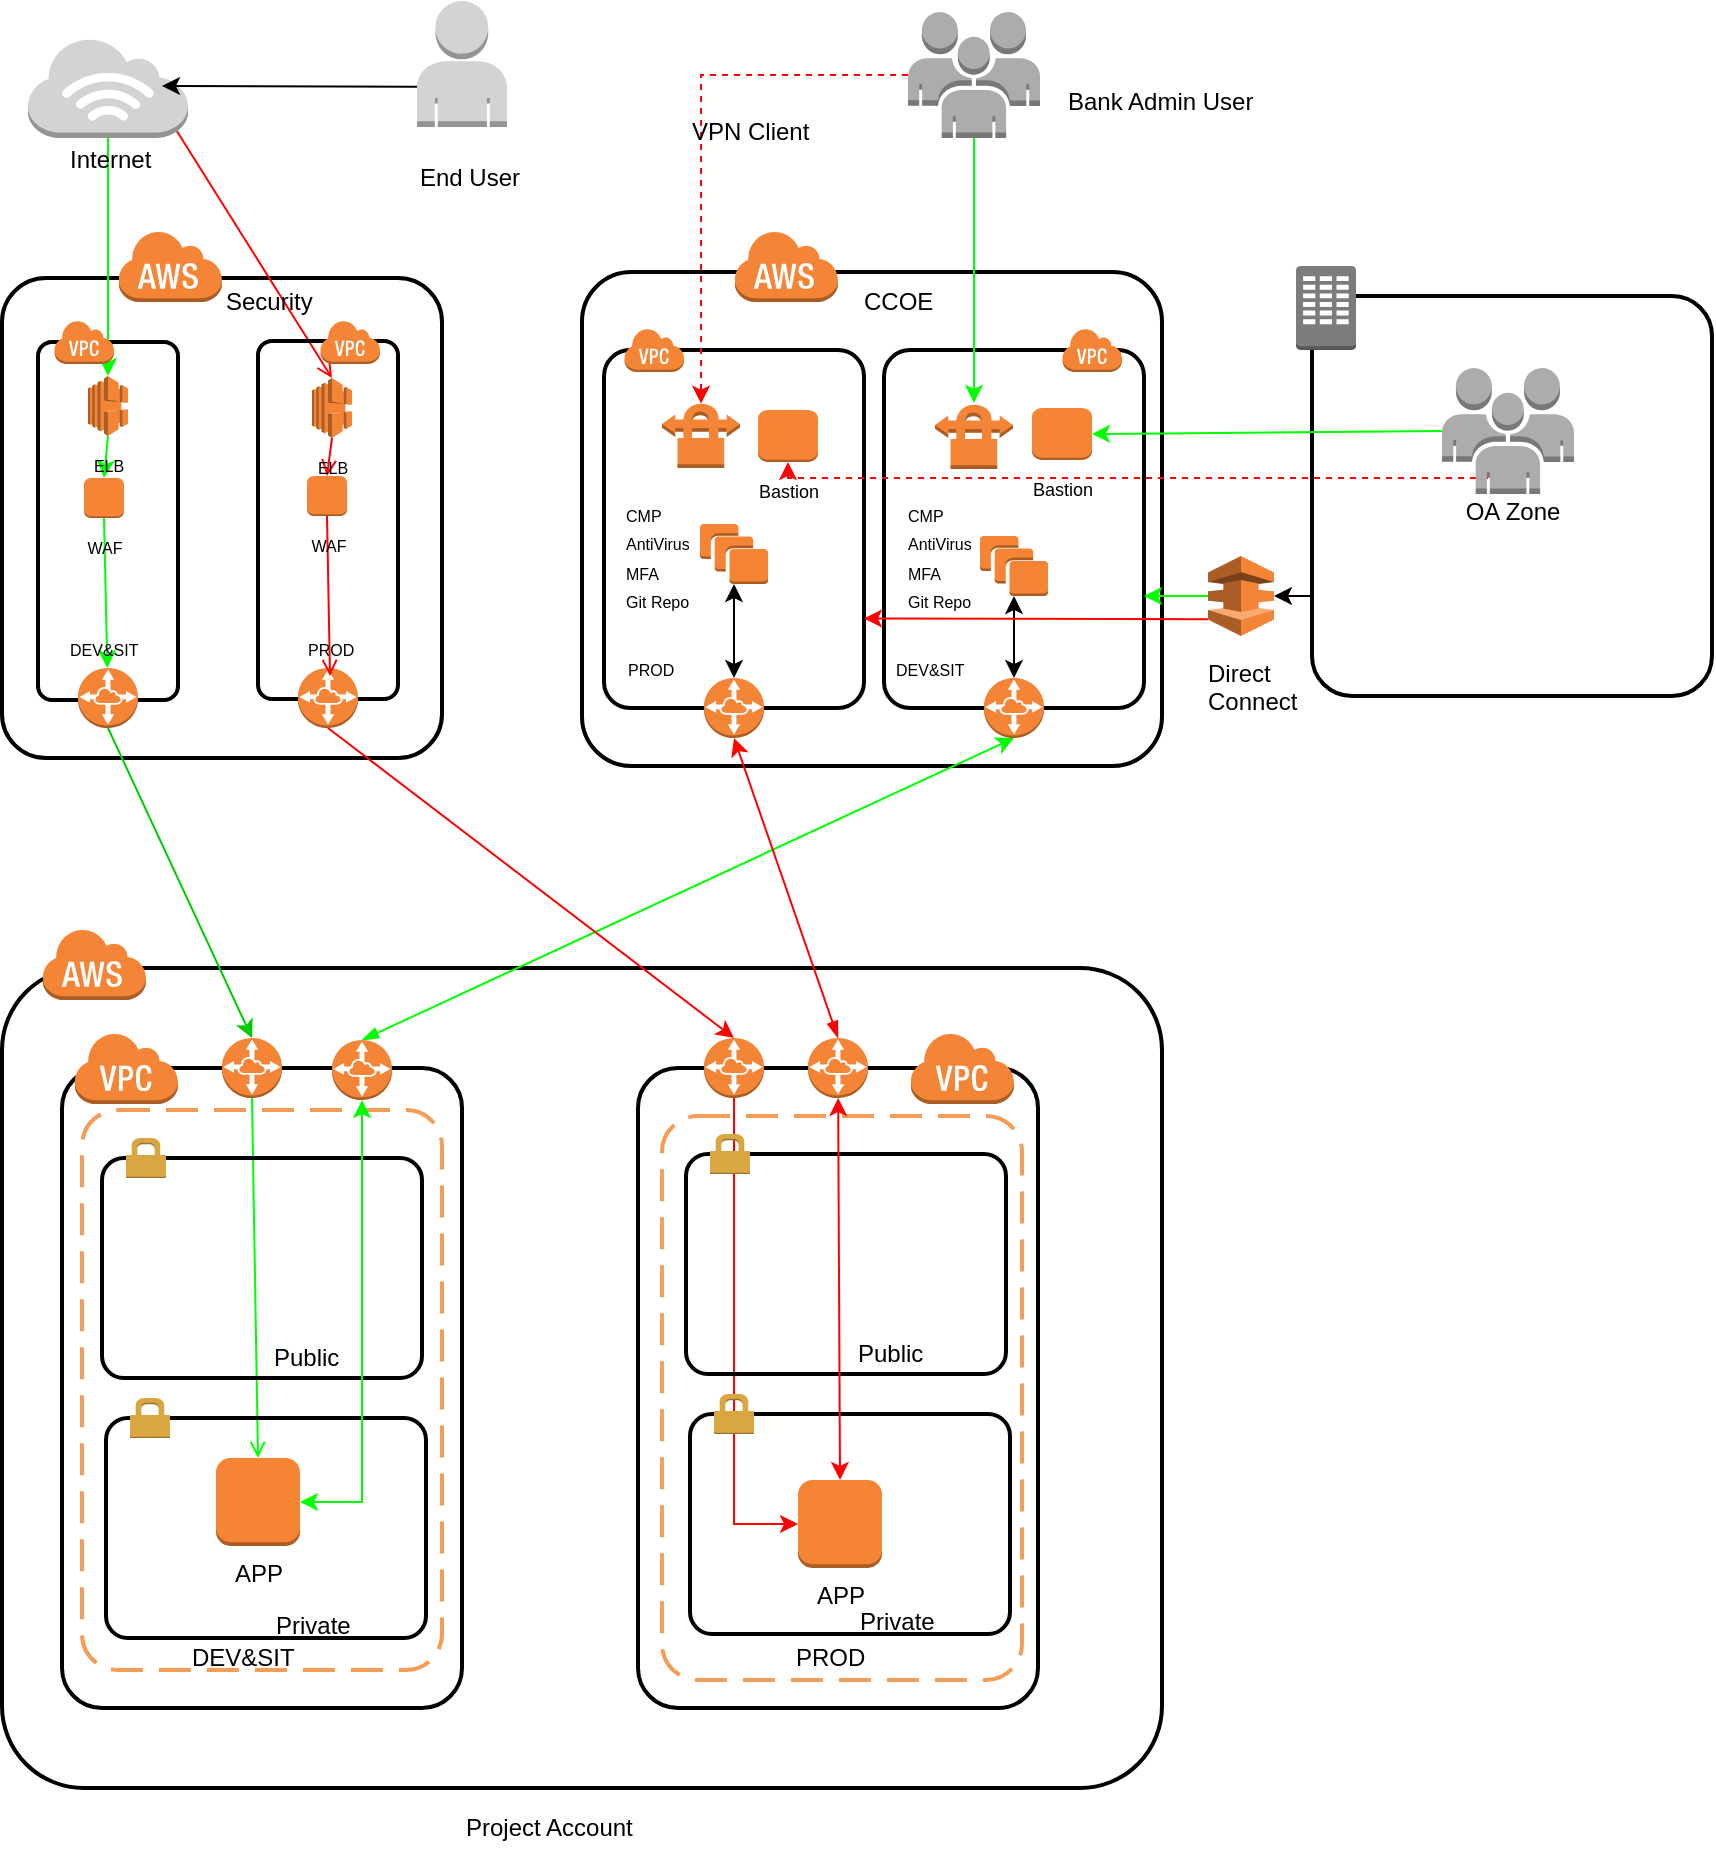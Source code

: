 <mxfile version="13.10.0" type="github" pages="4">
  <diagram id="ftaowhCeFTcehrwsAdfa" name="Page-1">
    <mxGraphModel dx="946" dy="549" grid="1" gridSize="10" guides="1" tooltips="1" connect="1" arrows="1" fold="1" page="1" pageScale="1" pageWidth="827" pageHeight="1169" math="0" shadow="0">
      <root>
        <mxCell id="0" />
        <mxCell id="1" parent="0" />
        <mxCell id="gJMy05dTnF1vbZhSVaDm-1" value="" style="rounded=1;arcSize=10;dashed=0;strokeColor=#000000;fillColor=none;gradientColor=none;strokeWidth=2;" vertex="1" parent="1">
          <mxGeometry x="20" y="160" width="220" height="240" as="geometry" />
        </mxCell>
        <mxCell id="gJMy05dTnF1vbZhSVaDm-2" value="" style="dashed=0;html=1;shape=mxgraph.aws3.cloud;fillColor=#F58536;gradientColor=none;dashed=0;" vertex="1" parent="1">
          <mxGeometry x="78" y="136" width="52" height="36" as="geometry" />
        </mxCell>
        <mxCell id="gJMy05dTnF1vbZhSVaDm-3" style="edgeStyle=none;rounded=0;html=1;exitX=0.5;exitY=1;exitDx=0;exitDy=0;exitPerimeter=0;entryX=0.5;entryY=0;entryDx=0;entryDy=0;entryPerimeter=0;startArrow=none;startFill=0;jettySize=auto;orthogonalLoop=1;strokeColor=#00FF00;" edge="1" parent="1" source="gJMy05dTnF1vbZhSVaDm-5" target="gJMy05dTnF1vbZhSVaDm-45">
          <mxGeometry relative="1" as="geometry" />
        </mxCell>
        <mxCell id="gJMy05dTnF1vbZhSVaDm-4" style="edgeStyle=none;rounded=0;html=1;exitX=0.93;exitY=0.93;exitDx=0;exitDy=0;exitPerimeter=0;entryX=0.5;entryY=0;entryDx=0;entryDy=0;entryPerimeter=0;startArrow=none;startFill=0;endArrow=open;endFill=0;jettySize=auto;orthogonalLoop=1;strokeColor=#FF0000;" edge="1" parent="1" source="gJMy05dTnF1vbZhSVaDm-5" target="gJMy05dTnF1vbZhSVaDm-49">
          <mxGeometry relative="1" as="geometry" />
        </mxCell>
        <mxCell id="gJMy05dTnF1vbZhSVaDm-5" value="" style="outlineConnect=0;dashed=0;verticalLabelPosition=bottom;verticalAlign=top;align=center;html=1;shape=mxgraph.aws3.internet_3;fillColor=#D2D3D3;gradientColor=none;" vertex="1" parent="1">
          <mxGeometry x="33" y="40" width="80" height="50" as="geometry" />
        </mxCell>
        <mxCell id="gJMy05dTnF1vbZhSVaDm-6" value="" style="rounded=1;arcSize=10;dashed=0;strokeColor=#000000;fillColor=none;gradientColor=none;strokeWidth=2;html=1;" vertex="1" parent="1">
          <mxGeometry x="310" y="157" width="290" height="247" as="geometry" />
        </mxCell>
        <mxCell id="gJMy05dTnF1vbZhSVaDm-7" value="" style="dashed=0;html=1;shape=mxgraph.aws3.cloud;fillColor=#F58536;gradientColor=none;dashed=0;" vertex="1" parent="1">
          <mxGeometry x="386" y="136" width="52" height="36" as="geometry" />
        </mxCell>
        <mxCell id="gJMy05dTnF1vbZhSVaDm-8" value="" style="rounded=1;arcSize=10;dashed=0;strokeColor=#000000;fillColor=none;gradientColor=none;strokeWidth=2;" vertex="1" parent="1">
          <mxGeometry x="20" y="505" width="580" height="410" as="geometry" />
        </mxCell>
        <mxCell id="gJMy05dTnF1vbZhSVaDm-9" value="" style="dashed=0;html=1;shape=mxgraph.aws3.cloud;fillColor=#F58536;gradientColor=none;dashed=0;" vertex="1" parent="1">
          <mxGeometry x="40" y="485" width="52" height="36" as="geometry" />
        </mxCell>
        <mxCell id="gJMy05dTnF1vbZhSVaDm-10" value="" style="rounded=1;arcSize=10;dashed=0;strokeColor=#000000;fillColor=none;gradientColor=none;strokeWidth=2;" vertex="1" parent="1">
          <mxGeometry x="38" y="192" width="70" height="179" as="geometry" />
        </mxCell>
        <mxCell id="gJMy05dTnF1vbZhSVaDm-11" value="" style="dashed=0;html=1;shape=mxgraph.aws3.virtual_private_cloud;fillColor=#F58536;gradientColor=none;dashed=0;" vertex="1" parent="1">
          <mxGeometry x="46" y="181" width="30" height="22" as="geometry" />
        </mxCell>
        <mxCell id="gJMy05dTnF1vbZhSVaDm-12" value="" style="rounded=1;arcSize=10;dashed=0;strokeColor=#000000;fillColor=none;gradientColor=none;strokeWidth=2;" vertex="1" parent="1">
          <mxGeometry x="50" y="555" width="200" height="320" as="geometry" />
        </mxCell>
        <mxCell id="gJMy05dTnF1vbZhSVaDm-13" value="" style="dashed=0;html=1;shape=mxgraph.aws3.virtual_private_cloud;fillColor=#F58536;gradientColor=none;dashed=0;" vertex="1" parent="1">
          <mxGeometry x="56" y="537" width="52" height="36" as="geometry" />
        </mxCell>
        <mxCell id="gJMy05dTnF1vbZhSVaDm-14" value="" style="rounded=1;arcSize=10;dashed=0;strokeColor=#000000;fillColor=none;gradientColor=none;strokeWidth=2;" vertex="1" parent="1">
          <mxGeometry x="338" y="555" width="200" height="320" as="geometry" />
        </mxCell>
        <mxCell id="gJMy05dTnF1vbZhSVaDm-15" value="" style="dashed=0;html=1;shape=mxgraph.aws3.virtual_private_cloud;fillColor=#F58536;gradientColor=none;dashed=0;" vertex="1" parent="1">
          <mxGeometry x="474" y="537" width="52" height="36" as="geometry" />
        </mxCell>
        <mxCell id="gJMy05dTnF1vbZhSVaDm-16" value="" style="rounded=1;arcSize=10;dashed=0;strokeColor=#000000;fillColor=none;gradientColor=none;strokeWidth=2;" vertex="1" parent="1">
          <mxGeometry x="321" y="196" width="130" height="179" as="geometry" />
        </mxCell>
        <mxCell id="gJMy05dTnF1vbZhSVaDm-17" value="" style="dashed=0;html=1;shape=mxgraph.aws3.virtual_private_cloud;fillColor=#F58536;gradientColor=none;dashed=0;" vertex="1" parent="1">
          <mxGeometry x="331" y="185" width="30" height="22" as="geometry" />
        </mxCell>
        <mxCell id="gJMy05dTnF1vbZhSVaDm-18" value="" style="rounded=1;arcSize=10;dashed=0;strokeColor=#000000;fillColor=none;gradientColor=none;strokeWidth=2;" vertex="1" parent="1">
          <mxGeometry x="461" y="196" width="130" height="179" as="geometry" />
        </mxCell>
        <mxCell id="gJMy05dTnF1vbZhSVaDm-19" value="" style="dashed=0;html=1;shape=mxgraph.aws3.virtual_private_cloud;fillColor=#F58536;gradientColor=none;dashed=0;" vertex="1" parent="1">
          <mxGeometry x="550" y="185" width="30" height="22" as="geometry" />
        </mxCell>
        <mxCell id="gJMy05dTnF1vbZhSVaDm-20" value="" style="rounded=1;arcSize=10;dashed=0;strokeColor=#000000;fillColor=none;gradientColor=none;strokeWidth=2;" vertex="1" parent="1">
          <mxGeometry x="148" y="191.5" width="70" height="179" as="geometry" />
        </mxCell>
        <mxCell id="gJMy05dTnF1vbZhSVaDm-21" value="" style="dashed=0;html=1;shape=mxgraph.aws3.virtual_private_cloud;fillColor=#F58536;gradientColor=none;dashed=0;" vertex="1" parent="1">
          <mxGeometry x="179" y="181" width="30" height="22" as="geometry" />
        </mxCell>
        <mxCell id="gJMy05dTnF1vbZhSVaDm-22" style="rounded=0;html=1;exitX=0.5;exitY=0;exitDx=0;exitDy=0;exitPerimeter=0;entryX=0.5;entryY=1;entryDx=0;entryDy=0;entryPerimeter=0;startArrow=classic;startFill=1;jettySize=auto;orthogonalLoop=1;strokeColor=#00CC00;endArrow=none;endFill=0;" edge="1" parent="1" source="gJMy05dTnF1vbZhSVaDm-24" target="gJMy05dTnF1vbZhSVaDm-37">
          <mxGeometry relative="1" as="geometry" />
        </mxCell>
        <mxCell id="gJMy05dTnF1vbZhSVaDm-23" style="edgeStyle=none;rounded=0;html=1;exitX=0.5;exitY=1;exitDx=0;exitDy=0;exitPerimeter=0;entryX=0.5;entryY=0;entryDx=0;entryDy=0;entryPerimeter=0;startArrow=none;startFill=0;endArrow=open;endFill=0;jettySize=auto;orthogonalLoop=1;strokeColor=#00FF00;" edge="1" parent="1" source="gJMy05dTnF1vbZhSVaDm-24" target="gJMy05dTnF1vbZhSVaDm-61">
          <mxGeometry relative="1" as="geometry" />
        </mxCell>
        <mxCell id="gJMy05dTnF1vbZhSVaDm-24" value="" style="outlineConnect=0;dashed=0;verticalLabelPosition=bottom;verticalAlign=top;align=center;html=1;shape=mxgraph.aws3.vpc_peering;fillColor=#F58536;gradientColor=none;" vertex="1" parent="1">
          <mxGeometry x="130" y="540" width="30" height="30" as="geometry" />
        </mxCell>
        <mxCell id="gJMy05dTnF1vbZhSVaDm-25" style="rounded=0;html=1;exitX=0.5;exitY=0;exitDx=0;exitDy=0;exitPerimeter=0;entryX=0.5;entryY=1;entryDx=0;entryDy=0;entryPerimeter=0;startArrow=blockThin;startFill=1;jettySize=auto;orthogonalLoop=1;strokeColor=#00FF00;" edge="1" parent="1" source="gJMy05dTnF1vbZhSVaDm-26" target="gJMy05dTnF1vbZhSVaDm-33">
          <mxGeometry relative="1" as="geometry" />
        </mxCell>
        <mxCell id="gJMy05dTnF1vbZhSVaDm-26" value="" style="outlineConnect=0;dashed=0;verticalLabelPosition=bottom;verticalAlign=top;align=center;html=1;shape=mxgraph.aws3.vpc_peering;fillColor=#F58536;gradientColor=none;" vertex="1" parent="1">
          <mxGeometry x="185" y="541" width="30" height="30" as="geometry" />
        </mxCell>
        <mxCell id="gJMy05dTnF1vbZhSVaDm-27" style="rounded=0;html=1;exitX=0.5;exitY=0;exitDx=0;exitDy=0;exitPerimeter=0;entryX=0.5;entryY=1;entryDx=0;entryDy=0;entryPerimeter=0;startArrow=classic;startFill=1;jettySize=auto;orthogonalLoop=1;strokeColor=#FF0000;endArrow=none;endFill=0;" edge="1" parent="1" source="gJMy05dTnF1vbZhSVaDm-29" target="gJMy05dTnF1vbZhSVaDm-36">
          <mxGeometry relative="1" as="geometry" />
        </mxCell>
        <mxCell id="gJMy05dTnF1vbZhSVaDm-28" style="edgeStyle=orthogonalEdgeStyle;rounded=0;html=1;exitX=0.5;exitY=1;exitDx=0;exitDy=0;exitPerimeter=0;startArrow=none;startFill=0;endArrow=classic;endFill=1;jettySize=auto;orthogonalLoop=1;strokeColor=#FF0000;entryX=0;entryY=0.5;entryDx=0;entryDy=0;entryPerimeter=0;" edge="1" parent="1" source="gJMy05dTnF1vbZhSVaDm-29" target="gJMy05dTnF1vbZhSVaDm-69">
          <mxGeometry relative="1" as="geometry" />
        </mxCell>
        <mxCell id="gJMy05dTnF1vbZhSVaDm-29" value="" style="outlineConnect=0;dashed=0;verticalLabelPosition=bottom;verticalAlign=top;align=center;html=1;shape=mxgraph.aws3.vpc_peering;fillColor=#F58536;gradientColor=none;" vertex="1" parent="1">
          <mxGeometry x="371" y="540" width="30" height="30" as="geometry" />
        </mxCell>
        <mxCell id="gJMy05dTnF1vbZhSVaDm-30" style="edgeStyle=none;rounded=0;html=1;exitX=0.5;exitY=0;exitDx=0;exitDy=0;exitPerimeter=0;entryX=0.5;entryY=1;entryDx=0;entryDy=0;entryPerimeter=0;startArrow=blockThin;startFill=1;jettySize=auto;orthogonalLoop=1;strokeColor=#FF0000;" edge="1" parent="1" source="gJMy05dTnF1vbZhSVaDm-31" target="gJMy05dTnF1vbZhSVaDm-35">
          <mxGeometry relative="1" as="geometry" />
        </mxCell>
        <mxCell id="gJMy05dTnF1vbZhSVaDm-31" value="" style="outlineConnect=0;dashed=0;verticalLabelPosition=bottom;verticalAlign=top;align=center;html=1;shape=mxgraph.aws3.vpc_peering;fillColor=#F58536;gradientColor=none;" vertex="1" parent="1">
          <mxGeometry x="423" y="540" width="30" height="30" as="geometry" />
        </mxCell>
        <mxCell id="gJMy05dTnF1vbZhSVaDm-32" style="edgeStyle=none;rounded=0;html=1;exitX=0.5;exitY=0;exitDx=0;exitDy=0;exitPerimeter=0;entryX=0.5;entryY=1;entryDx=0;entryDy=0;entryPerimeter=0;startArrow=classic;startFill=1;endArrow=classic;endFill=1;jettySize=auto;orthogonalLoop=1;strokeColor=#000000;" edge="1" parent="1" source="gJMy05dTnF1vbZhSVaDm-33" target="gJMy05dTnF1vbZhSVaDm-52">
          <mxGeometry relative="1" as="geometry" />
        </mxCell>
        <mxCell id="gJMy05dTnF1vbZhSVaDm-33" value="" style="outlineConnect=0;dashed=0;verticalLabelPosition=bottom;verticalAlign=top;align=center;html=1;shape=mxgraph.aws3.vpc_peering;fillColor=#F58536;gradientColor=none;" vertex="1" parent="1">
          <mxGeometry x="511" y="360" width="30" height="30" as="geometry" />
        </mxCell>
        <mxCell id="gJMy05dTnF1vbZhSVaDm-34" style="edgeStyle=none;rounded=0;html=1;exitX=0.5;exitY=0;exitDx=0;exitDy=0;exitPerimeter=0;entryX=0.5;entryY=1;entryDx=0;entryDy=0;entryPerimeter=0;startArrow=classic;startFill=1;endArrow=classic;endFill=1;jettySize=auto;orthogonalLoop=1;strokeColor=#000000;" edge="1" parent="1" source="gJMy05dTnF1vbZhSVaDm-35" target="gJMy05dTnF1vbZhSVaDm-53">
          <mxGeometry relative="1" as="geometry" />
        </mxCell>
        <mxCell id="gJMy05dTnF1vbZhSVaDm-35" value="" style="outlineConnect=0;dashed=0;verticalLabelPosition=bottom;verticalAlign=top;align=center;html=1;shape=mxgraph.aws3.vpc_peering;fillColor=#F58536;gradientColor=none;" vertex="1" parent="1">
          <mxGeometry x="371" y="360" width="30" height="30" as="geometry" />
        </mxCell>
        <mxCell id="gJMy05dTnF1vbZhSVaDm-36" value="" style="outlineConnect=0;dashed=0;verticalLabelPosition=bottom;verticalAlign=top;align=center;html=1;shape=mxgraph.aws3.vpc_peering;fillColor=#F58536;gradientColor=none;" vertex="1" parent="1">
          <mxGeometry x="168" y="355" width="30" height="30" as="geometry" />
        </mxCell>
        <mxCell id="gJMy05dTnF1vbZhSVaDm-37" value="" style="outlineConnect=0;dashed=0;verticalLabelPosition=bottom;verticalAlign=top;align=center;html=1;shape=mxgraph.aws3.vpc_peering;fillColor=#F58536;gradientColor=none;" vertex="1" parent="1">
          <mxGeometry x="58" y="355" width="30" height="30" as="geometry" />
        </mxCell>
        <mxCell id="gJMy05dTnF1vbZhSVaDm-38" value="CCOE" style="text;html=1;resizable=0;points=[];autosize=1;align=left;verticalAlign=top;spacingTop=-4;" vertex="1" parent="1">
          <mxGeometry x="449" y="162" width="50" height="20" as="geometry" />
        </mxCell>
        <mxCell id="gJMy05dTnF1vbZhSVaDm-39" value="Security&lt;br&gt;&lt;br&gt;" style="text;html=1;resizable=0;points=[];autosize=1;align=left;verticalAlign=top;spacingTop=-4;" vertex="1" parent="1">
          <mxGeometry x="130" y="162" width="60" height="30" as="geometry" />
        </mxCell>
        <mxCell id="gJMy05dTnF1vbZhSVaDm-40" value="DEV&amp;amp;SIT" style="text;html=1;resizable=0;points=[];autosize=1;align=left;verticalAlign=top;spacingTop=-4;" vertex="1" parent="1">
          <mxGeometry x="113" y="840" width="70" height="20" as="geometry" />
        </mxCell>
        <mxCell id="gJMy05dTnF1vbZhSVaDm-41" value="PROD&lt;br&gt;" style="text;html=1;resizable=0;points=[];autosize=1;align=left;verticalAlign=top;spacingTop=-4;" vertex="1" parent="1">
          <mxGeometry x="415" y="840" width="50" height="20" as="geometry" />
        </mxCell>
        <mxCell id="gJMy05dTnF1vbZhSVaDm-42" style="edgeStyle=none;rounded=0;html=1;exitX=0.5;exitY=1;exitDx=0;exitDy=0;exitPerimeter=0;startArrow=none;startFill=0;jettySize=auto;orthogonalLoop=1;strokeColor=#00FF00;" edge="1" parent="1" source="gJMy05dTnF1vbZhSVaDm-43" target="gJMy05dTnF1vbZhSVaDm-37">
          <mxGeometry relative="1" as="geometry" />
        </mxCell>
        <mxCell id="gJMy05dTnF1vbZhSVaDm-43" value="&lt;font style=&quot;font-size: 8px&quot;&gt;WAF&lt;/font&gt;" style="outlineConnect=0;dashed=0;verticalLabelPosition=bottom;verticalAlign=top;align=center;html=1;shape=mxgraph.aws3.instance;fillColor=#F58534;gradientColor=none;" vertex="1" parent="1">
          <mxGeometry x="61" y="260" width="20" height="20" as="geometry" />
        </mxCell>
        <mxCell id="gJMy05dTnF1vbZhSVaDm-44" style="edgeStyle=none;rounded=0;html=1;exitX=0.5;exitY=1;exitDx=0;exitDy=0;exitPerimeter=0;entryX=0.5;entryY=0;entryDx=0;entryDy=0;entryPerimeter=0;startArrow=none;startFill=0;jettySize=auto;orthogonalLoop=1;strokeColor=#00FF00;" edge="1" parent="1" source="gJMy05dTnF1vbZhSVaDm-45" target="gJMy05dTnF1vbZhSVaDm-43">
          <mxGeometry relative="1" as="geometry" />
        </mxCell>
        <mxCell id="gJMy05dTnF1vbZhSVaDm-45" value="&lt;font style=&quot;font-size: 8px&quot;&gt;ELB&lt;/font&gt;" style="outlineConnect=0;dashed=0;verticalLabelPosition=bottom;verticalAlign=top;align=center;html=1;shape=mxgraph.aws3.elastic_load_balancing;fillColor=#F58536;gradientColor=none;" vertex="1" parent="1">
          <mxGeometry x="63" y="209" width="20" height="30" as="geometry" />
        </mxCell>
        <mxCell id="gJMy05dTnF1vbZhSVaDm-46" style="edgeStyle=none;rounded=0;html=1;exitX=0.5;exitY=1;exitDx=0;exitDy=0;exitPerimeter=0;entryX=0.325;entryY=1.2;entryDx=0;entryDy=0;entryPerimeter=0;startArrow=none;startFill=0;endArrow=open;endFill=0;jettySize=auto;orthogonalLoop=1;strokeColor=#FF0000;" edge="1" parent="1" source="gJMy05dTnF1vbZhSVaDm-47" target="gJMy05dTnF1vbZhSVaDm-50">
          <mxGeometry relative="1" as="geometry" />
        </mxCell>
        <mxCell id="gJMy05dTnF1vbZhSVaDm-47" value="&lt;font style=&quot;font-size: 8px&quot;&gt;WAF&lt;/font&gt;" style="outlineConnect=0;dashed=0;verticalLabelPosition=bottom;verticalAlign=top;align=center;html=1;shape=mxgraph.aws3.instance;fillColor=#F58534;gradientColor=none;" vertex="1" parent="1">
          <mxGeometry x="172.5" y="259" width="20" height="20" as="geometry" />
        </mxCell>
        <mxCell id="gJMy05dTnF1vbZhSVaDm-48" style="edgeStyle=none;rounded=0;html=1;exitX=0.5;exitY=1;exitDx=0;exitDy=0;exitPerimeter=0;entryX=0.5;entryY=0;entryDx=0;entryDy=0;entryPerimeter=0;startArrow=none;startFill=0;endArrow=open;endFill=0;jettySize=auto;orthogonalLoop=1;strokeColor=#FF0000;" edge="1" parent="1" source="gJMy05dTnF1vbZhSVaDm-49" target="gJMy05dTnF1vbZhSVaDm-47">
          <mxGeometry relative="1" as="geometry" />
        </mxCell>
        <mxCell id="gJMy05dTnF1vbZhSVaDm-49" value="&lt;font style=&quot;font-size: 8px&quot;&gt;ELB&lt;/font&gt;" style="outlineConnect=0;dashed=0;verticalLabelPosition=bottom;verticalAlign=top;align=center;html=1;shape=mxgraph.aws3.elastic_load_balancing;fillColor=#F58536;gradientColor=none;" vertex="1" parent="1">
          <mxGeometry x="175" y="210" width="20" height="30" as="geometry" />
        </mxCell>
        <mxCell id="gJMy05dTnF1vbZhSVaDm-50" value="&lt;font style=&quot;font-size: 8px&quot;&gt;PROD&lt;/font&gt;&lt;br&gt;" style="text;html=1;resizable=0;points=[];autosize=1;align=left;verticalAlign=top;spacingTop=-4;" vertex="1" parent="1">
          <mxGeometry x="171" y="335" width="40" height="20" as="geometry" />
        </mxCell>
        <mxCell id="gJMy05dTnF1vbZhSVaDm-51" value="&lt;font style=&quot;font-size: 8px&quot;&gt;DEV&amp;amp;SIT&lt;/font&gt;" style="text;html=1;resizable=0;points=[];autosize=1;align=left;verticalAlign=top;spacingTop=-4;" vertex="1" parent="1">
          <mxGeometry x="52" y="335" width="50" height="20" as="geometry" />
        </mxCell>
        <mxCell id="gJMy05dTnF1vbZhSVaDm-52" value="" style="outlineConnect=0;dashed=0;verticalLabelPosition=bottom;verticalAlign=top;align=center;html=1;shape=mxgraph.aws3.instances;fillColor=#F58534;gradientColor=none;" vertex="1" parent="1">
          <mxGeometry x="509" y="289" width="34" height="30" as="geometry" />
        </mxCell>
        <mxCell id="gJMy05dTnF1vbZhSVaDm-53" value="" style="outlineConnect=0;dashed=0;verticalLabelPosition=bottom;verticalAlign=top;align=center;html=1;shape=mxgraph.aws3.instances;fillColor=#F58534;gradientColor=none;" vertex="1" parent="1">
          <mxGeometry x="369" y="283" width="34" height="30" as="geometry" />
        </mxCell>
        <mxCell id="gJMy05dTnF1vbZhSVaDm-54" value="" style="rounded=1;arcSize=10;dashed=1;strokeColor=#F59D56;fillColor=none;gradientColor=none;dashPattern=8 4;strokeWidth=2;html=1;" vertex="1" parent="1">
          <mxGeometry x="60" y="576" width="180" height="280" as="geometry" />
        </mxCell>
        <mxCell id="gJMy05dTnF1vbZhSVaDm-55" value="" style="rounded=1;arcSize=10;dashed=1;strokeColor=#F59D56;fillColor=none;gradientColor=none;dashPattern=8 4;strokeWidth=2;html=1;" vertex="1" parent="1">
          <mxGeometry x="350" y="579" width="180" height="282" as="geometry" />
        </mxCell>
        <mxCell id="gJMy05dTnF1vbZhSVaDm-56" value="" style="rounded=1;arcSize=10;dashed=0;strokeColor=#000000;fillColor=none;gradientColor=none;strokeWidth=2;html=1;" vertex="1" parent="1">
          <mxGeometry x="70" y="600" width="160" height="110" as="geometry" />
        </mxCell>
        <mxCell id="gJMy05dTnF1vbZhSVaDm-57" value="" style="dashed=0;html=1;shape=mxgraph.aws3.permissions;fillColor=#D9A741;gradientColor=none;dashed=0;" vertex="1" parent="1">
          <mxGeometry x="82" y="590" width="20" height="20" as="geometry" />
        </mxCell>
        <mxCell id="gJMy05dTnF1vbZhSVaDm-58" value="" style="rounded=1;arcSize=10;dashed=0;strokeColor=#000000;fillColor=none;gradientColor=none;strokeWidth=2;html=1;" vertex="1" parent="1">
          <mxGeometry x="72" y="730" width="160" height="110" as="geometry" />
        </mxCell>
        <mxCell id="gJMy05dTnF1vbZhSVaDm-59" value="" style="dashed=0;html=1;shape=mxgraph.aws3.permissions;fillColor=#D9A741;gradientColor=none;dashed=0;" vertex="1" parent="1">
          <mxGeometry x="84" y="720" width="20" height="20" as="geometry" />
        </mxCell>
        <mxCell id="gJMy05dTnF1vbZhSVaDm-60" style="edgeStyle=orthogonalEdgeStyle;rounded=0;html=1;exitX=1;exitY=0.5;exitDx=0;exitDy=0;exitPerimeter=0;entryX=0.5;entryY=1;entryDx=0;entryDy=0;entryPerimeter=0;startArrow=classic;startFill=1;endArrow=classic;endFill=1;jettySize=auto;orthogonalLoop=1;strokeColor=#00FF00;" edge="1" parent="1" source="gJMy05dTnF1vbZhSVaDm-61" target="gJMy05dTnF1vbZhSVaDm-26">
          <mxGeometry relative="1" as="geometry" />
        </mxCell>
        <mxCell id="gJMy05dTnF1vbZhSVaDm-61" value="APP&lt;br&gt;" style="outlineConnect=0;dashed=0;verticalLabelPosition=bottom;verticalAlign=top;align=center;html=1;shape=mxgraph.aws3.instance;fillColor=#F58534;gradientColor=none;" vertex="1" parent="1">
          <mxGeometry x="127" y="750" width="42" height="44" as="geometry" />
        </mxCell>
        <mxCell id="gJMy05dTnF1vbZhSVaDm-62" value="Public&lt;br&gt;" style="text;html=1;resizable=0;points=[];autosize=1;align=left;verticalAlign=top;spacingTop=-4;" vertex="1" parent="1">
          <mxGeometry x="154" y="690" width="50" height="20" as="geometry" />
        </mxCell>
        <mxCell id="gJMy05dTnF1vbZhSVaDm-63" value="Private&lt;br&gt;" style="text;html=1;resizable=0;points=[];autosize=1;align=left;verticalAlign=top;spacingTop=-4;" vertex="1" parent="1">
          <mxGeometry x="155" y="824" width="50" height="20" as="geometry" />
        </mxCell>
        <mxCell id="gJMy05dTnF1vbZhSVaDm-64" value="" style="rounded=1;arcSize=10;dashed=0;strokeColor=#000000;fillColor=none;gradientColor=none;strokeWidth=2;html=1;" vertex="1" parent="1">
          <mxGeometry x="362" y="598" width="160" height="110" as="geometry" />
        </mxCell>
        <mxCell id="gJMy05dTnF1vbZhSVaDm-65" value="" style="dashed=0;html=1;shape=mxgraph.aws3.permissions;fillColor=#D9A741;gradientColor=none;dashed=0;" vertex="1" parent="1">
          <mxGeometry x="374" y="588" width="20" height="20" as="geometry" />
        </mxCell>
        <mxCell id="gJMy05dTnF1vbZhSVaDm-66" value="" style="rounded=1;arcSize=10;dashed=0;strokeColor=#000000;fillColor=none;gradientColor=none;strokeWidth=2;html=1;" vertex="1" parent="1">
          <mxGeometry x="364" y="728" width="160" height="110" as="geometry" />
        </mxCell>
        <mxCell id="gJMy05dTnF1vbZhSVaDm-67" value="" style="dashed=0;html=1;shape=mxgraph.aws3.permissions;fillColor=#D9A741;gradientColor=none;dashed=0;" vertex="1" parent="1">
          <mxGeometry x="376" y="718" width="20" height="20" as="geometry" />
        </mxCell>
        <mxCell id="gJMy05dTnF1vbZhSVaDm-68" style="rounded=0;html=1;exitX=0.5;exitY=0;exitDx=0;exitDy=0;exitPerimeter=0;startArrow=classic;startFill=1;endArrow=classic;endFill=1;jettySize=auto;orthogonalLoop=1;strokeColor=#FF0000;" edge="1" parent="1" source="gJMy05dTnF1vbZhSVaDm-69" target="gJMy05dTnF1vbZhSVaDm-31">
          <mxGeometry relative="1" as="geometry" />
        </mxCell>
        <mxCell id="gJMy05dTnF1vbZhSVaDm-69" value="APP&lt;br&gt;" style="outlineConnect=0;dashed=0;verticalLabelPosition=bottom;verticalAlign=top;align=center;html=1;shape=mxgraph.aws3.instance;fillColor=#F58534;gradientColor=none;" vertex="1" parent="1">
          <mxGeometry x="418" y="761" width="42" height="44" as="geometry" />
        </mxCell>
        <mxCell id="gJMy05dTnF1vbZhSVaDm-70" value="Public&lt;br&gt;" style="text;html=1;resizable=0;points=[];autosize=1;align=left;verticalAlign=top;spacingTop=-4;" vertex="1" parent="1">
          <mxGeometry x="446" y="688" width="50" height="20" as="geometry" />
        </mxCell>
        <mxCell id="gJMy05dTnF1vbZhSVaDm-71" value="Private&lt;br&gt;" style="text;html=1;resizable=0;points=[];autosize=1;align=left;verticalAlign=top;spacingTop=-4;" vertex="1" parent="1">
          <mxGeometry x="447" y="822" width="50" height="20" as="geometry" />
        </mxCell>
        <mxCell id="gJMy05dTnF1vbZhSVaDm-72" value="&lt;font style=&quot;font-size: 9px&quot;&gt;Bastion&lt;/font&gt;&lt;br&gt;" style="outlineConnect=0;dashed=0;verticalLabelPosition=bottom;verticalAlign=top;align=center;html=1;shape=mxgraph.aws3.instance;fillColor=#F58534;gradientColor=none;" vertex="1" parent="1">
          <mxGeometry x="535" y="225" width="30" height="26" as="geometry" />
        </mxCell>
        <mxCell id="gJMy05dTnF1vbZhSVaDm-73" value="&lt;font style=&quot;font-size: 8px&quot;&gt;DEV&amp;amp;SIT&lt;/font&gt;" style="text;html=1;resizable=0;points=[];autosize=1;align=left;verticalAlign=top;spacingTop=-4;" vertex="1" parent="1">
          <mxGeometry x="465" y="345" width="50" height="20" as="geometry" />
        </mxCell>
        <mxCell id="gJMy05dTnF1vbZhSVaDm-74" value="&lt;font style=&quot;font-size: 8px&quot;&gt;PROD&lt;/font&gt;&lt;br&gt;" style="text;html=1;resizable=0;points=[];autosize=1;align=left;verticalAlign=top;spacingTop=-4;" vertex="1" parent="1">
          <mxGeometry x="331" y="345" width="40" height="20" as="geometry" />
        </mxCell>
        <mxCell id="gJMy05dTnF1vbZhSVaDm-75" value="&lt;font style=&quot;font-size: 9px&quot;&gt;Bastion&lt;/font&gt;&lt;br&gt;" style="outlineConnect=0;dashed=0;verticalLabelPosition=bottom;verticalAlign=top;align=center;html=1;shape=mxgraph.aws3.instance;fillColor=#F58534;gradientColor=none;" vertex="1" parent="1">
          <mxGeometry x="398" y="226" width="30" height="26" as="geometry" />
        </mxCell>
        <mxCell id="gJMy05dTnF1vbZhSVaDm-76" value="Internet&lt;br&gt;&lt;br&gt;" style="text;html=1;resizable=0;points=[];autosize=1;align=left;verticalAlign=top;spacingTop=-4;" vertex="1" parent="1">
          <mxGeometry x="52" y="91" width="60" height="30" as="geometry" />
        </mxCell>
        <mxCell id="gJMy05dTnF1vbZhSVaDm-77" style="rounded=0;html=1;exitX=0;exitY=0.75;exitDx=0;exitDy=0;entryX=1;entryY=0.5;entryDx=0;entryDy=0;entryPerimeter=0;startArrow=none;startFill=0;endArrow=classic;endFill=1;jettySize=auto;orthogonalLoop=1;strokeColor=#000000;" edge="1" parent="1" source="gJMy05dTnF1vbZhSVaDm-78" target="gJMy05dTnF1vbZhSVaDm-96">
          <mxGeometry relative="1" as="geometry" />
        </mxCell>
        <mxCell id="gJMy05dTnF1vbZhSVaDm-78" value="&lt;br&gt;OA Zone" style="rounded=1;arcSize=10;dashed=0;strokeColor=#000000;fillColor=none;gradientColor=none;strokeWidth=2;html=1;" vertex="1" parent="1">
          <mxGeometry x="675" y="169" width="200" height="200" as="geometry" />
        </mxCell>
        <mxCell id="gJMy05dTnF1vbZhSVaDm-79" value="" style="dashed=0;html=1;shape=mxgraph.aws3.corporate_data_center;fillColor=#7D7C7C;gradientColor=none;dashed=0;" vertex="1" parent="1">
          <mxGeometry x="667" y="154" width="30" height="42" as="geometry" />
        </mxCell>
        <mxCell id="gJMy05dTnF1vbZhSVaDm-80" style="edgeStyle=none;rounded=0;html=1;exitX=0;exitY=0.5;exitDx=0;exitDy=0;exitPerimeter=0;entryX=1;entryY=0.5;entryDx=0;entryDy=0;entryPerimeter=0;startArrow=none;startFill=0;endArrow=classic;endFill=1;jettySize=auto;orthogonalLoop=1;strokeColor=#00FF00;" edge="1" parent="1" source="gJMy05dTnF1vbZhSVaDm-82" target="gJMy05dTnF1vbZhSVaDm-72">
          <mxGeometry relative="1" as="geometry" />
        </mxCell>
        <mxCell id="gJMy05dTnF1vbZhSVaDm-81" style="edgeStyle=elbowEdgeStyle;rounded=0;html=1;exitX=0.5;exitY=1;exitDx=0;exitDy=0;exitPerimeter=0;startArrow=none;startFill=0;endArrow=classic;endFill=1;jettySize=auto;orthogonalLoop=1;strokeColor=#FF0000;elbow=vertical;dashed=1;" edge="1" parent="1" source="gJMy05dTnF1vbZhSVaDm-82" target="gJMy05dTnF1vbZhSVaDm-75">
          <mxGeometry relative="1" as="geometry" />
        </mxCell>
        <mxCell id="gJMy05dTnF1vbZhSVaDm-82" value="" style="outlineConnect=0;dashed=0;verticalLabelPosition=bottom;verticalAlign=top;align=center;html=1;shape=mxgraph.aws3.users;fillColor=#ACACAC;gradientColor=none;" vertex="1" parent="1">
          <mxGeometry x="740" y="205" width="66" height="63" as="geometry" />
        </mxCell>
        <mxCell id="gJMy05dTnF1vbZhSVaDm-83" style="edgeStyle=orthogonalEdgeStyle;rounded=0;html=1;exitX=0;exitY=0.5;exitDx=0;exitDy=0;exitPerimeter=0;entryX=0.5;entryY=0.025;entryDx=0;entryDy=0;entryPerimeter=0;startArrow=none;startFill=0;endArrow=classic;endFill=1;jettySize=auto;orthogonalLoop=1;strokeColor=#FF0000;dashed=1;" edge="1" parent="1" source="gJMy05dTnF1vbZhSVaDm-85" target="gJMy05dTnF1vbZhSVaDm-87">
          <mxGeometry relative="1" as="geometry">
            <mxPoint x="346" y="237" as="targetPoint" />
          </mxGeometry>
        </mxCell>
        <mxCell id="gJMy05dTnF1vbZhSVaDm-84" style="edgeStyle=elbowEdgeStyle;rounded=0;elbow=vertical;html=1;exitX=0.5;exitY=1;exitDx=0;exitDy=0;exitPerimeter=0;startArrow=none;startFill=0;endArrow=classic;endFill=1;jettySize=auto;orthogonalLoop=1;strokeColor=#00FF00;" edge="1" parent="1" source="gJMy05dTnF1vbZhSVaDm-85" target="gJMy05dTnF1vbZhSVaDm-88">
          <mxGeometry relative="1" as="geometry" />
        </mxCell>
        <mxCell id="gJMy05dTnF1vbZhSVaDm-85" value="" style="outlineConnect=0;dashed=0;verticalLabelPosition=bottom;verticalAlign=top;align=center;html=1;shape=mxgraph.aws3.users;fillColor=#ACACAC;gradientColor=none;" vertex="1" parent="1">
          <mxGeometry x="473" y="27" width="66" height="63" as="geometry" />
        </mxCell>
        <mxCell id="gJMy05dTnF1vbZhSVaDm-86" value="VPN Client&lt;br&gt;&lt;br&gt;" style="text;html=1;resizable=0;points=[];autosize=1;align=left;verticalAlign=top;spacingTop=-4;" vertex="1" parent="1">
          <mxGeometry x="363" y="77" width="70" height="30" as="geometry" />
        </mxCell>
        <mxCell id="gJMy05dTnF1vbZhSVaDm-87" value="" style="outlineConnect=0;dashed=0;verticalLabelPosition=bottom;verticalAlign=top;align=center;html=1;shape=mxgraph.aws3.vpn_connection;fillColor=#F58536;gradientColor=none;" vertex="1" parent="1">
          <mxGeometry x="350" y="222" width="39" height="33" as="geometry" />
        </mxCell>
        <mxCell id="gJMy05dTnF1vbZhSVaDm-88" value="" style="outlineConnect=0;dashed=0;verticalLabelPosition=bottom;verticalAlign=top;align=center;html=1;shape=mxgraph.aws3.vpn_connection;fillColor=#F58536;gradientColor=none;" vertex="1" parent="1">
          <mxGeometry x="486.5" y="222.5" width="39" height="33" as="geometry" />
        </mxCell>
        <mxCell id="gJMy05dTnF1vbZhSVaDm-89" value="Bank Admin User" style="text;html=1;resizable=0;points=[];autosize=1;align=left;verticalAlign=top;spacingTop=-4;" vertex="1" parent="1">
          <mxGeometry x="551" y="62" width="110" height="20" as="geometry" />
        </mxCell>
        <mxCell id="gJMy05dTnF1vbZhSVaDm-91" style="edgeStyle=elbowEdgeStyle;rounded=0;elbow=vertical;html=1;exitX=0;exitY=0.68;exitDx=0;exitDy=0;exitPerimeter=0;startArrow=none;startFill=0;endArrow=classic;endFill=1;jettySize=auto;orthogonalLoop=1;strokeColor=#000000;" edge="1" parent="1" source="gJMy05dTnF1vbZhSVaDm-92">
          <mxGeometry relative="1" as="geometry">
            <mxPoint x="100" y="64" as="targetPoint" />
          </mxGeometry>
        </mxCell>
        <mxCell id="gJMy05dTnF1vbZhSVaDm-92" value="" style="outlineConnect=0;dashed=0;verticalLabelPosition=bottom;verticalAlign=top;align=center;html=1;shape=mxgraph.aws3.user;fillColor=#D2D3D3;gradientColor=none;" vertex="1" parent="1">
          <mxGeometry x="227.5" y="21.5" width="45" height="63" as="geometry" />
        </mxCell>
        <mxCell id="gJMy05dTnF1vbZhSVaDm-93" value="End User&lt;br&gt;&lt;br&gt;" style="text;html=1;resizable=0;points=[];autosize=1;align=left;verticalAlign=top;spacingTop=-4;" vertex="1" parent="1">
          <mxGeometry x="227" y="100" width="70" height="30" as="geometry" />
        </mxCell>
        <mxCell id="gJMy05dTnF1vbZhSVaDm-94" style="edgeStyle=none;rounded=0;html=1;exitX=0;exitY=0.5;exitDx=0;exitDy=0;exitPerimeter=0;entryX=1;entryY=0.687;entryDx=0;entryDy=0;entryPerimeter=0;startArrow=none;startFill=0;endArrow=classic;endFill=1;jettySize=auto;orthogonalLoop=1;strokeColor=#00FF00;" edge="1" parent="1" source="gJMy05dTnF1vbZhSVaDm-96" target="gJMy05dTnF1vbZhSVaDm-18">
          <mxGeometry relative="1" as="geometry" />
        </mxCell>
        <mxCell id="gJMy05dTnF1vbZhSVaDm-95" style="edgeStyle=none;rounded=0;html=1;exitX=0;exitY=0.79;exitDx=0;exitDy=0;exitPerimeter=0;entryX=1;entryY=0.75;entryDx=0;entryDy=0;startArrow=none;startFill=0;endArrow=classic;endFill=1;jettySize=auto;orthogonalLoop=1;strokeColor=#FF0000;" edge="1" parent="1" source="gJMy05dTnF1vbZhSVaDm-96" target="gJMy05dTnF1vbZhSVaDm-16">
          <mxGeometry relative="1" as="geometry" />
        </mxCell>
        <mxCell id="gJMy05dTnF1vbZhSVaDm-96" value="" style="outlineConnect=0;dashed=0;verticalLabelPosition=bottom;verticalAlign=top;align=center;html=1;shape=mxgraph.aws3.direct_connect;fillColor=#F58536;gradientColor=none;" vertex="1" parent="1">
          <mxGeometry x="623" y="299" width="33" height="40" as="geometry" />
        </mxCell>
        <mxCell id="gJMy05dTnF1vbZhSVaDm-97" value="Direct&amp;nbsp;&lt;br&gt;Connect&lt;br&gt;&lt;br&gt;" style="text;html=1;resizable=0;points=[];autosize=1;align=left;verticalAlign=top;spacingTop=-4;" vertex="1" parent="1">
          <mxGeometry x="621" y="348" width="60" height="40" as="geometry" />
        </mxCell>
        <mxCell id="gJMy05dTnF1vbZhSVaDm-98" value="Project Account&lt;br&gt;&lt;br&gt;" style="text;html=1;resizable=0;points=[];autosize=1;align=left;verticalAlign=top;spacingTop=-4;" vertex="1" parent="1">
          <mxGeometry x="250" y="925" width="100" height="30" as="geometry" />
        </mxCell>
        <mxCell id="gJMy05dTnF1vbZhSVaDm-99" value="&lt;font style=&quot;font-size: 8px&quot;&gt;CMP&lt;br&gt;AntiVirus&lt;br&gt;MFA&lt;font style=&quot;font-size: 8px&quot;&gt;&lt;br&gt;&lt;/font&gt;Git Repo&lt;br&gt;&lt;/font&gt;" style="text;html=1;resizable=0;points=[];autosize=1;align=left;verticalAlign=top;spacingTop=-4;" vertex="1" parent="1">
          <mxGeometry x="330" y="268" width="50" height="70" as="geometry" />
        </mxCell>
        <mxCell id="gJMy05dTnF1vbZhSVaDm-100" value="&lt;font style=&quot;font-size: 8px&quot;&gt;CMP&lt;br&gt;AntiVirus&lt;br&gt;MFA&lt;font style=&quot;font-size: 8px&quot;&gt;&lt;br&gt;&lt;/font&gt;Git Repo&lt;br&gt;&lt;/font&gt;" style="text;html=1;resizable=0;points=[];autosize=1;align=left;verticalAlign=top;spacingTop=-4;" vertex="1" parent="1">
          <mxGeometry x="471" y="268" width="50" height="70" as="geometry" />
        </mxCell>
      </root>
    </mxGraphModel>
  </diagram>
  <diagram name="Page-2" id="PUSy-FAprgHvL4GdHqD2">
    <mxGraphModel dx="950" dy="646" grid="1" gridSize="10" guides="1" tooltips="1" connect="1" arrows="1" fold="1" page="1" pageScale="1" pageWidth="850" pageHeight="1100" math="0" shadow="0">
      <root>
        <mxCell id="brSiLPKtjqt_ZH6d_TMa-0" />
        <mxCell id="brSiLPKtjqt_ZH6d_TMa-1" parent="brSiLPKtjqt_ZH6d_TMa-0" />
        <mxCell id="brSiLPKtjqt_ZH6d_TMa-16" style="edgeStyle=orthogonalEdgeStyle;rounded=0;html=1;exitX=0.5;exitY=1;exitDx=0;exitDy=0;entryX=1.043;entryY=0.643;entryDx=0;entryDy=0;entryPerimeter=0;startArrow=none;startFill=0;endArrow=classic;endFill=1;jettySize=auto;orthogonalLoop=1;strokeColor=#000000;curved=1;shadow=0;comic=0;" parent="brSiLPKtjqt_ZH6d_TMa-1" source="brSiLPKtjqt_ZH6d_TMa-2" target="brSiLPKtjqt_ZH6d_TMa-4" edge="1">
          <mxGeometry relative="1" as="geometry">
            <Array as="points">
              <mxPoint x="410" y="260" />
              <mxPoint x="366" y="260" />
            </Array>
          </mxGeometry>
        </mxCell>
        <mxCell id="brSiLPKtjqt_ZH6d_TMa-17" style="edgeStyle=orthogonalEdgeStyle;curved=1;rounded=0;html=1;exitX=0.5;exitY=1;exitDx=0;exitDy=0;entryX=0;entryY=0.75;entryDx=0;entryDy=0;startArrow=none;startFill=0;endArrow=classic;endFill=1;jettySize=auto;orthogonalLoop=1;strokeColor=#000000;shadow=0;comic=0;" parent="brSiLPKtjqt_ZH6d_TMa-1" source="brSiLPKtjqt_ZH6d_TMa-2" target="brSiLPKtjqt_ZH6d_TMa-6" edge="1">
          <mxGeometry relative="1" as="geometry">
            <Array as="points">
              <mxPoint x="410" y="324" />
            </Array>
          </mxGeometry>
        </mxCell>
        <mxCell id="brSiLPKtjqt_ZH6d_TMa-18" style="edgeStyle=orthogonalEdgeStyle;curved=1;rounded=0;html=1;exitX=0.5;exitY=1;exitDx=0;exitDy=0;entryX=1;entryY=0.5;entryDx=0;entryDy=0;startArrow=none;startFill=0;endArrow=classic;endFill=1;jettySize=auto;orthogonalLoop=1;strokeColor=#000000;shadow=0;comic=0;" parent="brSiLPKtjqt_ZH6d_TMa-1" source="brSiLPKtjqt_ZH6d_TMa-2" target="brSiLPKtjqt_ZH6d_TMa-8" edge="1">
          <mxGeometry relative="1" as="geometry" />
        </mxCell>
        <mxCell id="brSiLPKtjqt_ZH6d_TMa-19" style="edgeStyle=orthogonalEdgeStyle;curved=1;rounded=0;html=1;exitX=0.5;exitY=1;exitDx=0;exitDy=0;entryX=0.95;entryY=0.5;entryDx=0;entryDy=0;entryPerimeter=0;startArrow=none;startFill=0;endArrow=classic;endFill=1;jettySize=auto;orthogonalLoop=1;strokeColor=#000000;shadow=0;comic=0;" parent="brSiLPKtjqt_ZH6d_TMa-1" source="brSiLPKtjqt_ZH6d_TMa-2" target="brSiLPKtjqt_ZH6d_TMa-11" edge="1">
          <mxGeometry relative="1" as="geometry">
            <Array as="points">
              <mxPoint x="410" y="434" />
            </Array>
          </mxGeometry>
        </mxCell>
        <mxCell id="brSiLPKtjqt_ZH6d_TMa-20" style="edgeStyle=orthogonalEdgeStyle;curved=1;rounded=0;html=1;exitX=0.5;exitY=1;exitDx=0;exitDy=0;entryX=0.007;entryY=0.143;entryDx=0;entryDy=0;entryPerimeter=0;startArrow=none;startFill=0;endArrow=classic;endFill=1;jettySize=auto;orthogonalLoop=1;strokeColor=#000000;shadow=0;comic=0;" parent="brSiLPKtjqt_ZH6d_TMa-1" source="brSiLPKtjqt_ZH6d_TMa-2" target="brSiLPKtjqt_ZH6d_TMa-12" edge="1">
          <mxGeometry relative="1" as="geometry" />
        </mxCell>
        <mxCell id="brSiLPKtjqt_ZH6d_TMa-2" value="付费账号" style="rounded=1;arcSize=10;dashed=0;strokeColor=#000000;fillColor=none;gradientColor=none;strokeWidth=2;html=1;" parent="brSiLPKtjqt_ZH6d_TMa-1" vertex="1">
          <mxGeometry x="340" y="130" width="140" height="70" as="geometry" />
        </mxCell>
        <mxCell id="brSiLPKtjqt_ZH6d_TMa-3" value="" style="dashed=0;html=1;shape=mxgraph.aws3.cloud;fillColor=#F58536;gradientColor=none;dashed=0;" parent="brSiLPKtjqt_ZH6d_TMa-1" vertex="1">
          <mxGeometry x="360" y="110" width="52" height="36" as="geometry" />
        </mxCell>
        <mxCell id="brSiLPKtjqt_ZH6d_TMa-4" value="安全区账号" style="rounded=1;arcSize=10;dashed=0;strokeColor=#000000;fillColor=none;gradientColor=none;strokeWidth=2;html=1;" parent="brSiLPKtjqt_ZH6d_TMa-1" vertex="1">
          <mxGeometry x="220" y="271" width="140" height="70" as="geometry" />
        </mxCell>
        <mxCell id="brSiLPKtjqt_ZH6d_TMa-5" value="" style="dashed=0;html=1;shape=mxgraph.aws3.cloud;fillColor=#F58536;gradientColor=none;dashed=0;" parent="brSiLPKtjqt_ZH6d_TMa-1" vertex="1">
          <mxGeometry x="220" y="256" width="52" height="36" as="geometry" />
        </mxCell>
        <mxCell id="brSiLPKtjqt_ZH6d_TMa-6" value="CCOE账号" style="rounded=1;arcSize=10;dashed=0;strokeColor=#000000;fillColor=none;gradientColor=none;strokeWidth=2;html=1;" parent="brSiLPKtjqt_ZH6d_TMa-1" vertex="1">
          <mxGeometry x="526" y="271" width="140" height="70" as="geometry" />
        </mxCell>
        <mxCell id="brSiLPKtjqt_ZH6d_TMa-7" value="" style="dashed=0;html=1;shape=mxgraph.aws3.cloud;fillColor=#F58536;gradientColor=none;dashed=0;" parent="brSiLPKtjqt_ZH6d_TMa-1" vertex="1">
          <mxGeometry x="546" y="251" width="52" height="36" as="geometry" />
        </mxCell>
        <mxCell id="brSiLPKtjqt_ZH6d_TMa-8" value="Fintec项目组账号" style="rounded=1;arcSize=10;dashed=0;strokeColor=#000000;fillColor=none;gradientColor=none;strokeWidth=2;html=1;" parent="brSiLPKtjqt_ZH6d_TMa-1" vertex="1">
          <mxGeometry x="90" y="435" width="140" height="70" as="geometry" />
        </mxCell>
        <mxCell id="brSiLPKtjqt_ZH6d_TMa-9" value="" style="dashed=0;html=1;shape=mxgraph.aws3.cloud;fillColor=#F58536;gradientColor=none;dashed=0;" parent="brSiLPKtjqt_ZH6d_TMa-1" vertex="1">
          <mxGeometry x="110" y="415" width="52" height="36" as="geometry" />
        </mxCell>
        <mxCell id="brSiLPKtjqt_ZH6d_TMa-10" value="分行账号" style="rounded=1;arcSize=10;dashed=0;strokeColor=#000000;fillColor=none;gradientColor=none;strokeWidth=2;html=1;" parent="brSiLPKtjqt_ZH6d_TMa-1" vertex="1">
          <mxGeometry x="343" y="436" width="140" height="70" as="geometry" />
        </mxCell>
        <mxCell id="brSiLPKtjqt_ZH6d_TMa-11" value="" style="dashed=0;html=1;shape=mxgraph.aws3.cloud;fillColor=#F58536;gradientColor=none;dashed=0;" parent="brSiLPKtjqt_ZH6d_TMa-1" vertex="1">
          <mxGeometry x="379" y="416" width="52" height="36" as="geometry" />
        </mxCell>
        <mxCell id="brSiLPKtjqt_ZH6d_TMa-12" value="卡中心账号" style="rounded=1;arcSize=10;dashed=0;strokeColor=#000000;fillColor=none;gradientColor=none;strokeWidth=2;html=1;" parent="brSiLPKtjqt_ZH6d_TMa-1" vertex="1">
          <mxGeometry x="580" y="438" width="140" height="70" as="geometry" />
        </mxCell>
        <mxCell id="brSiLPKtjqt_ZH6d_TMa-13" value="" style="dashed=0;html=1;shape=mxgraph.aws3.cloud;fillColor=#F58536;gradientColor=none;dashed=0;" parent="brSiLPKtjqt_ZH6d_TMa-1" vertex="1">
          <mxGeometry x="606" y="418" width="52" height="36" as="geometry" />
        </mxCell>
      </root>
    </mxGraphModel>
  </diagram>
  <diagram name="Page-3" id="Iv2jUWiqo-83zE79X-Lw">
    <mxGraphModel dx="950" dy="646" grid="1" gridSize="10" guides="1" tooltips="1" connect="1" arrows="1" fold="1" page="1" pageScale="1" pageWidth="850" pageHeight="1100" math="0" shadow="0">
      <root>
        <mxCell id="i_VrQHxqHC01QTTOsQBQ-0" />
        <mxCell id="i_VrQHxqHC01QTTOsQBQ-1" parent="i_VrQHxqHC01QTTOsQBQ-0" />
        <mxCell id="vsI_ihTIIE8sU7DxNnEk-5" value="&lt;div&gt;付费账号&lt;/div&gt;&lt;div&gt;cmbchina&lt;/div&gt;&lt;div&gt;(404542495352)&lt;br&gt;&lt;/div&gt;" style="rounded=1;arcSize=10;dashed=0;strokeColor=#000000;fillColor=none;gradientColor=none;strokeWidth=2;html=1;" parent="i_VrQHxqHC01QTTOsQBQ-1" vertex="1">
          <mxGeometry x="340" y="122" width="140" height="70" as="geometry" />
        </mxCell>
        <mxCell id="vsI_ihTIIE8sU7DxNnEk-6" value="" style="dashed=0;html=1;shape=mxgraph.aws3.cloud;fillColor=#F58536;gradientColor=none;dashed=0;" parent="i_VrQHxqHC01QTTOsQBQ-1" vertex="1">
          <mxGeometry x="350" y="98" width="52" height="36" as="geometry" />
        </mxCell>
        <mxCell id="vsI_ihTIIE8sU7DxNnEk-7" value="&lt;div&gt;安全区账号1&lt;br&gt;&lt;/div&gt;&lt;div&gt;cmb-security-oanet&lt;/div&gt;&lt;div&gt;(301572518784)&lt;br&gt;&lt;/div&gt;" style="rounded=1;arcSize=10;dashed=0;strokeColor=#000000;fillColor=none;gradientColor=none;strokeWidth=2;html=1;" parent="i_VrQHxqHC01QTTOsQBQ-1" vertex="1">
          <mxGeometry x="60" y="271" width="140" height="70" as="geometry" />
        </mxCell>
        <mxCell id="vsI_ihTIIE8sU7DxNnEk-8" value="" style="dashed=0;html=1;shape=mxgraph.aws3.cloud;fillColor=#F58536;gradientColor=none;dashed=0;" parent="i_VrQHxqHC01QTTOsQBQ-1" vertex="1">
          <mxGeometry x="69" y="246" width="52" height="36" as="geometry" />
        </mxCell>
        <mxCell id="vsI_ihTIIE8sU7DxNnEk-9" value="&lt;div&gt;CCOE账号&lt;/div&gt;&lt;div&gt;CCOE&lt;br&gt;&lt;/div&gt;&lt;div&gt;(247987438980)&lt;br&gt;&lt;/div&gt;" style="rounded=1;arcSize=10;dashed=0;strokeColor=#000000;fillColor=none;gradientColor=none;strokeWidth=2;html=1;" parent="i_VrQHxqHC01QTTOsQBQ-1" vertex="1">
          <mxGeometry x="453" y="270" width="140" height="70" as="geometry" />
        </mxCell>
        <mxCell id="vsI_ihTIIE8sU7DxNnEk-10" value="" style="dashed=0;html=1;shape=mxgraph.aws3.cloud;fillColor=#F58536;gradientColor=none;dashed=0;" parent="i_VrQHxqHC01QTTOsQBQ-1" vertex="1">
          <mxGeometry x="467" y="245" width="52" height="36" as="geometry" />
        </mxCell>
        <mxCell id="vsI_ihTIIE8sU7DxNnEk-11" value="Fintec项目组账号" style="rounded=1;arcSize=10;dashed=0;strokeColor=#000000;fillColor=none;gradientColor=none;strokeWidth=2;html=1;" parent="i_VrQHxqHC01QTTOsQBQ-1" vertex="1">
          <mxGeometry x="130" y="438" width="140" height="70" as="geometry" />
        </mxCell>
        <mxCell id="vsI_ihTIIE8sU7DxNnEk-12" value="" style="dashed=0;html=1;shape=mxgraph.aws3.cloud;fillColor=#F58536;gradientColor=none;dashed=0;" parent="i_VrQHxqHC01QTTOsQBQ-1" vertex="1">
          <mxGeometry x="150" y="418" width="52" height="36" as="geometry" />
        </mxCell>
        <mxCell id="vsI_ihTIIE8sU7DxNnEk-13" value="分行账号" style="rounded=1;arcSize=10;dashed=0;strokeColor=#000000;fillColor=none;gradientColor=none;strokeWidth=2;html=1;" parent="i_VrQHxqHC01QTTOsQBQ-1" vertex="1">
          <mxGeometry x="353" y="436" width="140" height="70" as="geometry" />
        </mxCell>
        <mxCell id="vsI_ihTIIE8sU7DxNnEk-14" value="" style="dashed=0;html=1;shape=mxgraph.aws3.cloud;fillColor=#F58536;gradientColor=none;dashed=0;" parent="i_VrQHxqHC01QTTOsQBQ-1" vertex="1">
          <mxGeometry x="379" y="416" width="52" height="36" as="geometry" />
        </mxCell>
        <mxCell id="vsI_ihTIIE8sU7DxNnEk-15" value="卡中心账号" style="rounded=1;arcSize=10;dashed=0;strokeColor=#000000;fillColor=none;gradientColor=none;strokeWidth=2;html=1;" parent="i_VrQHxqHC01QTTOsQBQ-1" vertex="1">
          <mxGeometry x="580" y="438" width="140" height="70" as="geometry" />
        </mxCell>
        <mxCell id="vsI_ihTIIE8sU7DxNnEk-16" value="" style="dashed=0;html=1;shape=mxgraph.aws3.cloud;fillColor=#F58536;gradientColor=none;dashed=0;" parent="i_VrQHxqHC01QTTOsQBQ-1" vertex="1">
          <mxGeometry x="606" y="418" width="52" height="36" as="geometry" />
        </mxCell>
        <mxCell id="jCNSbIWRYmI-gDjIFtWc-2" value="&lt;div&gt;安全区账号2&lt;br&gt;&lt;/div&gt;&lt;div&gt;cmb-security-srvnet&lt;br&gt;&lt;/div&gt;(301374222243)" style="rounded=1;arcSize=10;dashed=0;strokeColor=#000000;fillColor=none;gradientColor=none;strokeWidth=2;html=1;" parent="i_VrQHxqHC01QTTOsQBQ-1" vertex="1">
          <mxGeometry x="245" y="270.5" width="140" height="70" as="geometry" />
        </mxCell>
        <mxCell id="jCNSbIWRYmI-gDjIFtWc-3" value="" style="dashed=0;html=1;shape=mxgraph.aws3.cloud;fillColor=#F58536;gradientColor=none;dashed=0;" parent="i_VrQHxqHC01QTTOsQBQ-1" vertex="1">
          <mxGeometry x="254" y="245.5" width="52" height="36" as="geometry" />
        </mxCell>
        <mxCell id="jCNSbIWRYmI-gDjIFtWc-5" value="&lt;div&gt;运维账号&lt;/div&gt;&lt;div&gt;ITOP&lt;br&gt;&lt;/div&gt;&lt;div&gt;(301279899543)&lt;br&gt;&lt;/div&gt;" style="rounded=1;arcSize=10;dashed=0;strokeColor=#000000;fillColor=none;gradientColor=none;strokeWidth=2;html=1;" parent="i_VrQHxqHC01QTTOsQBQ-1" vertex="1">
          <mxGeometry x="644" y="269.5" width="140" height="70" as="geometry" />
        </mxCell>
        <mxCell id="jCNSbIWRYmI-gDjIFtWc-6" value="" style="dashed=0;html=1;shape=mxgraph.aws3.cloud;fillColor=#F58536;gradientColor=none;dashed=0;" parent="i_VrQHxqHC01QTTOsQBQ-1" vertex="1">
          <mxGeometry x="665" y="244.5" width="52" height="36" as="geometry" />
        </mxCell>
        <mxCell id="6OqgepMNATY0NSKDS4sg-0" value="" style="endArrow=none;html=1;dashed=1;strokeWidth=2;fillColor=#d5e8d4;strokeColor=#82b366;" parent="i_VrQHxqHC01QTTOsQBQ-1" edge="1">
          <mxGeometry width="50" height="50" relative="1" as="geometry">
            <mxPoint x="70" y="391" as="sourcePoint" />
            <mxPoint x="780" y="391" as="targetPoint" />
          </mxGeometry>
        </mxCell>
        <mxCell id="6OqgepMNATY0NSKDS4sg-3" value="" style="endArrow=none;dashed=1;html=1;strokeWidth=2;exitX=0.95;exitY=0.5;exitDx=0;exitDy=0;exitPerimeter=0;fillColor=#d5e8d4;strokeColor=#82b366;" parent="i_VrQHxqHC01QTTOsQBQ-1" source="vsI_ihTIIE8sU7DxNnEk-12" edge="1">
          <mxGeometry width="50" height="50" relative="1" as="geometry">
            <mxPoint x="207" y="436" as="sourcePoint" />
            <mxPoint x="199" y="388" as="targetPoint" />
          </mxGeometry>
        </mxCell>
        <mxCell id="6OqgepMNATY0NSKDS4sg-4" value="" style="endArrow=none;dashed=1;html=1;strokeWidth=2;entryX=0.95;entryY=0.5;entryDx=0;entryDy=0;entryPerimeter=0;fillColor=#d5e8d4;strokeColor=#82b366;" parent="i_VrQHxqHC01QTTOsQBQ-1" target="vsI_ihTIIE8sU7DxNnEk-14" edge="1">
          <mxGeometry width="50" height="50" relative="1" as="geometry">
            <mxPoint x="428" y="390" as="sourcePoint" />
            <mxPoint x="217" y="398" as="targetPoint" />
          </mxGeometry>
        </mxCell>
        <mxCell id="6OqgepMNATY0NSKDS4sg-5" value="" style="endArrow=none;dashed=1;html=1;strokeWidth=2;entryX=0.95;entryY=0.5;entryDx=0;entryDy=0;entryPerimeter=0;fillColor=#d5e8d4;strokeColor=#82b366;" parent="i_VrQHxqHC01QTTOsQBQ-1" target="vsI_ihTIIE8sU7DxNnEk-16" edge="1">
          <mxGeometry width="50" height="50" relative="1" as="geometry">
            <mxPoint x="655" y="390" as="sourcePoint" />
            <mxPoint x="209" y="398" as="targetPoint" />
          </mxGeometry>
        </mxCell>
        <mxCell id="6OqgepMNATY0NSKDS4sg-6" value="" style="endArrow=none;dashed=1;html=1;strokeWidth=2;entryX=0.5;entryY=1;entryDx=0;entryDy=0;fillColor=#d5e8d4;strokeColor=#82b366;" parent="i_VrQHxqHC01QTTOsQBQ-1" target="vsI_ihTIIE8sU7DxNnEk-7" edge="1">
          <mxGeometry width="50" height="50" relative="1" as="geometry">
            <mxPoint x="130" y="390" as="sourcePoint" />
            <mxPoint x="209" y="398" as="targetPoint" />
          </mxGeometry>
        </mxCell>
        <mxCell id="6OqgepMNATY0NSKDS4sg-8" value="" style="endArrow=none;dashed=1;html=1;strokeWidth=2;entryX=0.5;entryY=1;entryDx=0;entryDy=0;fillColor=#d5e8d4;strokeColor=#82b366;" parent="i_VrQHxqHC01QTTOsQBQ-1" target="jCNSbIWRYmI-gDjIFtWc-2" edge="1">
          <mxGeometry width="50" height="50" relative="1" as="geometry">
            <mxPoint x="315" y="390" as="sourcePoint" />
            <mxPoint x="140" y="351" as="targetPoint" />
          </mxGeometry>
        </mxCell>
        <mxCell id="6OqgepMNATY0NSKDS4sg-9" value="" style="endArrow=none;dashed=1;html=1;strokeWidth=2;entryX=0.5;entryY=1;entryDx=0;entryDy=0;fillColor=#d5e8d4;strokeColor=#82b366;" parent="i_VrQHxqHC01QTTOsQBQ-1" target="vsI_ihTIIE8sU7DxNnEk-9" edge="1">
          <mxGeometry width="50" height="50" relative="1" as="geometry">
            <mxPoint x="523" y="390" as="sourcePoint" />
            <mxPoint x="325" y="351" as="targetPoint" />
          </mxGeometry>
        </mxCell>
        <mxCell id="6OqgepMNATY0NSKDS4sg-10" value="&lt;font color=&quot;#006633&quot;&gt;按需&lt;/font&gt;" style="text;html=1;strokeColor=none;fillColor=none;align=center;verticalAlign=middle;whiteSpace=wrap;rounded=0;" parent="i_VrQHxqHC01QTTOsQBQ-1" vertex="1">
          <mxGeometry x="90" y="370" width="40" height="20" as="geometry" />
        </mxCell>
        <mxCell id="6OqgepMNATY0NSKDS4sg-12" value="&lt;font color=&quot;#006633&quot;&gt;按需&lt;/font&gt;" style="text;html=1;strokeColor=none;fillColor=none;align=center;verticalAlign=middle;whiteSpace=wrap;rounded=0;" parent="i_VrQHxqHC01QTTOsQBQ-1" vertex="1">
          <mxGeometry x="275" y="370" width="40" height="20" as="geometry" />
        </mxCell>
        <mxCell id="6OqgepMNATY0NSKDS4sg-13" value="" style="endArrow=none;html=1;dashed=1;strokeWidth=2;fillColor=#f8cecc;strokeColor=#b85450;" parent="i_VrQHxqHC01QTTOsQBQ-1" edge="1">
          <mxGeometry width="50" height="50" relative="1" as="geometry">
            <mxPoint x="70" y="560" as="sourcePoint" />
            <mxPoint x="840" y="560" as="targetPoint" />
          </mxGeometry>
        </mxCell>
        <mxCell id="6OqgepMNATY0NSKDS4sg-14" value="" style="endArrow=none;html=1;dashed=1;strokeWidth=2;fillColor=#f8cecc;strokeColor=#b85450;" parent="i_VrQHxqHC01QTTOsQBQ-1" edge="1">
          <mxGeometry width="50" height="50" relative="1" as="geometry">
            <mxPoint x="840" y="160" as="sourcePoint" />
            <mxPoint x="840" y="560" as="targetPoint" />
          </mxGeometry>
        </mxCell>
        <mxCell id="6OqgepMNATY0NSKDS4sg-15" value="" style="endArrow=none;html=1;dashed=1;strokeWidth=2;fillColor=#f8cecc;strokeColor=#b85450;exitX=1;exitY=0.5;exitDx=0;exitDy=0;" parent="i_VrQHxqHC01QTTOsQBQ-1" source="vsI_ihTIIE8sU7DxNnEk-5" edge="1">
          <mxGeometry width="50" height="50" relative="1" as="geometry">
            <mxPoint x="850" y="170" as="sourcePoint" />
            <mxPoint x="840" y="157" as="targetPoint" />
          </mxGeometry>
        </mxCell>
        <mxCell id="6OqgepMNATY0NSKDS4sg-16" value="" style="endArrow=none;html=1;dashed=1;strokeWidth=2;fillColor=#f8cecc;strokeColor=#b85450;" parent="i_VrQHxqHC01QTTOsQBQ-1" edge="1">
          <mxGeometry width="50" height="50" relative="1" as="geometry">
            <mxPoint x="70" y="217" as="sourcePoint" />
            <mxPoint x="840" y="217" as="targetPoint" />
          </mxGeometry>
        </mxCell>
        <mxCell id="6OqgepMNATY0NSKDS4sg-17" value="" style="endArrow=none;html=1;dashed=1;strokeWidth=2;fillColor=#f8cecc;strokeColor=#b85450;entryX=0.5;entryY=0;entryDx=0;entryDy=0;" parent="i_VrQHxqHC01QTTOsQBQ-1" target="jCNSbIWRYmI-gDjIFtWc-5" edge="1">
          <mxGeometry width="50" height="50" relative="1" as="geometry">
            <mxPoint x="714" y="218" as="sourcePoint" />
            <mxPoint x="730" y="618" as="targetPoint" />
          </mxGeometry>
        </mxCell>
        <mxCell id="6OqgepMNATY0NSKDS4sg-18" value="" style="endArrow=none;html=1;dashed=1;strokeWidth=2;fillColor=#f8cecc;strokeColor=#b85450;entryX=0.5;entryY=0;entryDx=0;entryDy=0;" parent="i_VrQHxqHC01QTTOsQBQ-1" edge="1">
          <mxGeometry width="50" height="50" relative="1" as="geometry">
            <mxPoint x="522.5" y="219" as="sourcePoint" />
            <mxPoint x="522.5" y="271" as="targetPoint" />
          </mxGeometry>
        </mxCell>
        <mxCell id="6OqgepMNATY0NSKDS4sg-19" value="" style="endArrow=none;html=1;dashed=1;strokeWidth=2;fillColor=#f8cecc;strokeColor=#b85450;entryX=0.5;entryY=0;entryDx=0;entryDy=0;" parent="i_VrQHxqHC01QTTOsQBQ-1" edge="1">
          <mxGeometry width="50" height="50" relative="1" as="geometry">
            <mxPoint x="314" y="217.5" as="sourcePoint" />
            <mxPoint x="314" y="269.5" as="targetPoint" />
          </mxGeometry>
        </mxCell>
        <mxCell id="6OqgepMNATY0NSKDS4sg-20" value="" style="endArrow=none;html=1;dashed=1;strokeWidth=2;fillColor=#f8cecc;strokeColor=#b85450;entryX=0.5;entryY=0;entryDx=0;entryDy=0;" parent="i_VrQHxqHC01QTTOsQBQ-1" edge="1">
          <mxGeometry width="50" height="50" relative="1" as="geometry">
            <mxPoint x="129" y="220" as="sourcePoint" />
            <mxPoint x="129" y="272" as="targetPoint" />
          </mxGeometry>
        </mxCell>
        <mxCell id="6OqgepMNATY0NSKDS4sg-21" value="" style="endArrow=none;html=1;dashed=1;strokeWidth=2;fillColor=#f8cecc;strokeColor=#b85450;entryX=0.5;entryY=0;entryDx=0;entryDy=0;" parent="i_VrQHxqHC01QTTOsQBQ-1" edge="1">
          <mxGeometry width="50" height="50" relative="1" as="geometry">
            <mxPoint x="199" y="506" as="sourcePoint" />
            <mxPoint x="199" y="558" as="targetPoint" />
          </mxGeometry>
        </mxCell>
        <mxCell id="6OqgepMNATY0NSKDS4sg-22" value="" style="endArrow=none;html=1;dashed=1;strokeWidth=2;fillColor=#f8cecc;strokeColor=#b85450;exitX=0.5;exitY=1;exitDx=0;exitDy=0;" parent="i_VrQHxqHC01QTTOsQBQ-1" source="vsI_ihTIIE8sU7DxNnEk-13" edge="1">
          <mxGeometry width="50" height="50" relative="1" as="geometry">
            <mxPoint x="149" y="240" as="sourcePoint" />
            <mxPoint x="423" y="560" as="targetPoint" />
          </mxGeometry>
        </mxCell>
        <mxCell id="6OqgepMNATY0NSKDS4sg-23" value="" style="endArrow=none;html=1;dashed=1;strokeWidth=2;fillColor=#f8cecc;strokeColor=#b85450;exitX=0.5;exitY=1;exitDx=0;exitDy=0;" parent="i_VrQHxqHC01QTTOsQBQ-1" source="vsI_ihTIIE8sU7DxNnEk-15" edge="1">
          <mxGeometry width="50" height="50" relative="1" as="geometry">
            <mxPoint x="159" y="250" as="sourcePoint" />
            <mxPoint x="650" y="560" as="targetPoint" />
          </mxGeometry>
        </mxCell>
        <mxCell id="6OqgepMNATY0NSKDS4sg-24" value="" style="endArrow=none;dashed=1;html=1;strokeWidth=2;entryX=0.5;entryY=1;entryDx=0;entryDy=0;fillColor=#d5e8d4;strokeColor=#82b366;" parent="i_VrQHxqHC01QTTOsQBQ-1" edge="1">
          <mxGeometry width="50" height="50" relative="1" as="geometry">
            <mxPoint x="680" y="72" as="sourcePoint" />
            <mxPoint x="610" y="72" as="targetPoint" />
          </mxGeometry>
        </mxCell>
        <mxCell id="6OqgepMNATY0NSKDS4sg-25" value="" style="endArrow=none;html=1;dashed=1;strokeWidth=2;fillColor=#f8cecc;strokeColor=#b85450;" parent="i_VrQHxqHC01QTTOsQBQ-1" edge="1">
          <mxGeometry width="50" height="50" relative="1" as="geometry">
            <mxPoint x="613" y="97.5" as="sourcePoint" />
            <mxPoint x="683" y="97.5" as="targetPoint" />
          </mxGeometry>
        </mxCell>
        <mxCell id="6OqgepMNATY0NSKDS4sg-26" value="VPC Peering" style="text;html=1;strokeColor=none;fillColor=none;align=center;verticalAlign=middle;whiteSpace=wrap;rounded=0;" parent="i_VrQHxqHC01QTTOsQBQ-1" vertex="1">
          <mxGeometry x="694" y="60" width="86" height="20" as="geometry" />
        </mxCell>
        <mxCell id="6OqgepMNATY0NSKDS4sg-27" value="Consolidated Billing" style="text;html=1;strokeColor=none;fillColor=none;align=center;verticalAlign=middle;whiteSpace=wrap;rounded=0;" parent="i_VrQHxqHC01QTTOsQBQ-1" vertex="1">
          <mxGeometry x="693" y="88" width="127" height="20" as="geometry" />
        </mxCell>
      </root>
    </mxGraphModel>
  </diagram>
  <diagram name="Page-4" id="kVIYYwgtsPHHAB1G8A4w">
    <mxGraphModel dx="950" dy="646" grid="1" gridSize="10" guides="1" tooltips="1" connect="1" arrows="1" fold="1" page="1" pageScale="1" pageWidth="850" pageHeight="1100" math="0" shadow="0">
      <root>
        <mxCell id="3DGgK83KspVoWfHmgipi-0" />
        <mxCell id="3DGgK83KspVoWfHmgipi-1" parent="3DGgK83KspVoWfHmgipi-0" />
      </root>
    </mxGraphModel>
  </diagram>
</mxfile>
